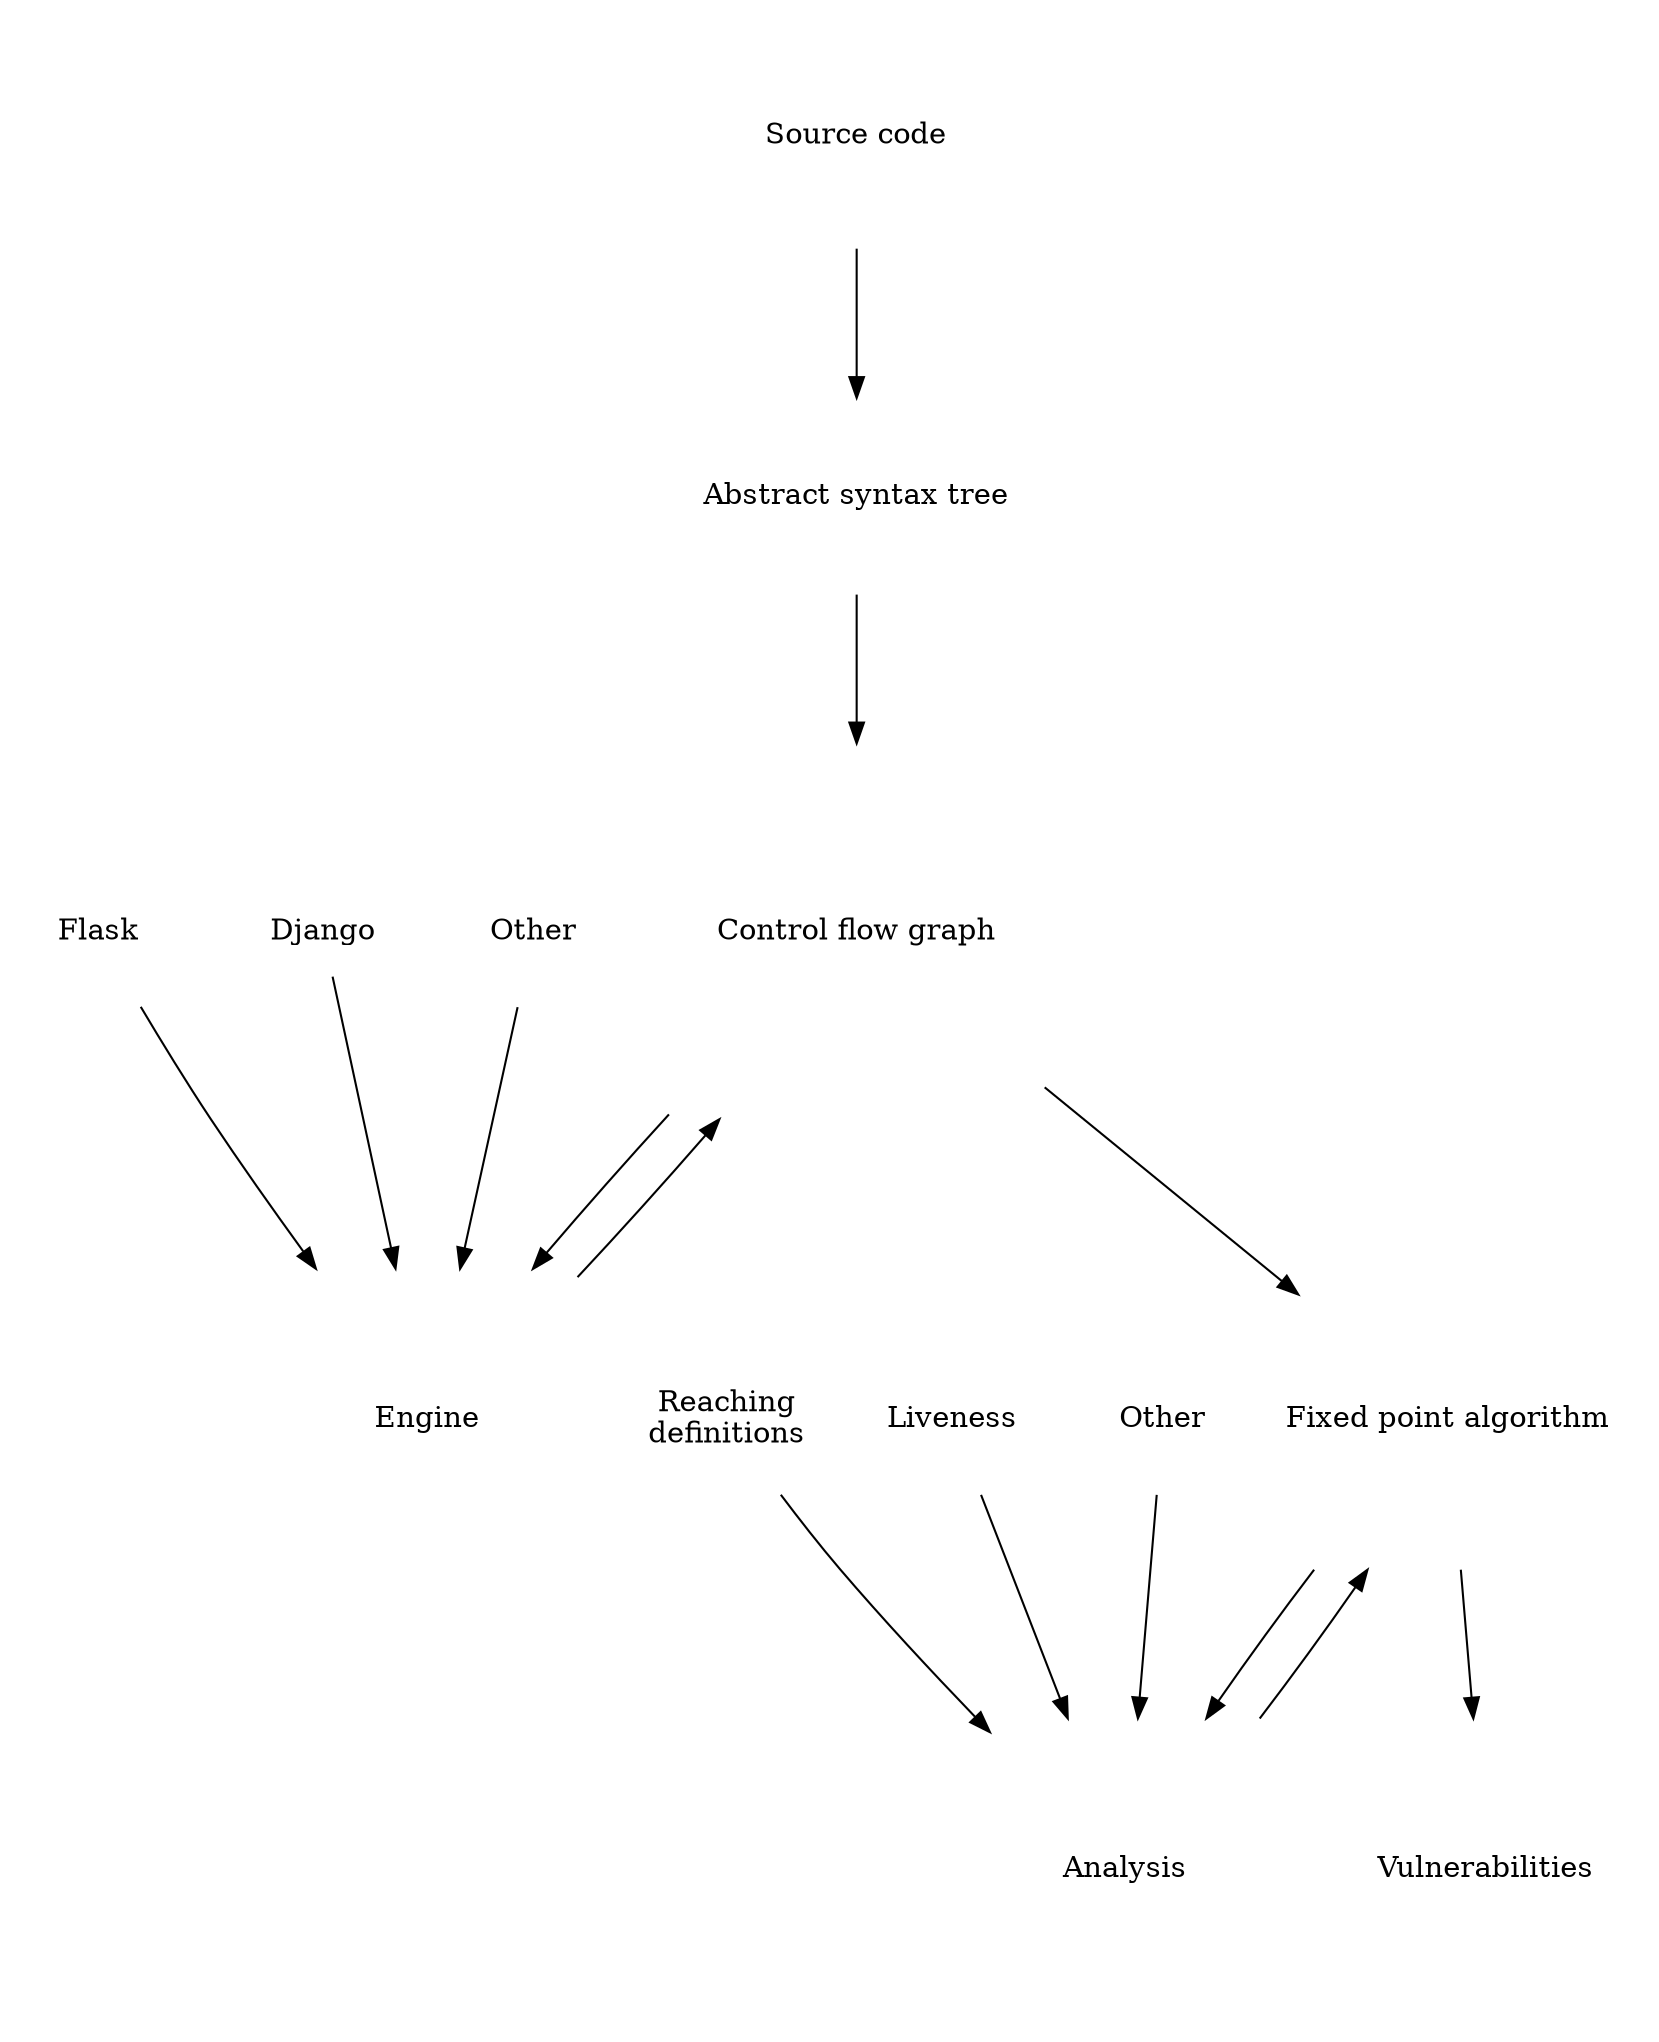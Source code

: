 digraph name {
	graph [margin=0.1, nodesep=.5, ranksep=1];
	node [shape="none", fixedsize=true, width=2, height=2];

	code [width=1.5, height=1.5, image="implementation_overview_images/source_code.png", label="Source code"];
	ast [width=1.5, height=1.3, image="implementation_overview_images/ast.gif", label="Abstract syntax tree"];
	cfg [width=2.5, height=2.5, image="implementation_overview_images/for_complete.png", label="Control flow graph"];
	engine [image="implementation_overview_images/cog_wheel.png", label="Engine"];
	flask [image="implementation_overview_images/flask.png", width=1, height=1, label="Flask"];
	django [image="implementation_overview_images/django.png", width=1, height=.6, label="Django"];
	other [image="implementation_overview_images/question_mark.png", width=.8, height=1, label="Other"];
	fixedpoint [image="implementation_overview_images/web.png", label="Fixed point algorithm"];
	analysis [image="implementation_overview_images/analysis.png", width=1.8 label="Analysis"];
	reaching_analysis [width=1, height=1, label="Reaching\ndefinitions"];
	liveness_analysis [width=1, height=1, label="Liveness"];
	other_analysis [image="implementation_overview_images/question_mark.png", width=.8, height=1, label="Other"];
	vulnerability [image="implementation_overview_images/vulnerability.png", label="Vulnerabilities"];

	code -> ast;
	ast -> cfg;
	cfg -> engine;
	 
	flask -> engine;
	django -> engine;
	other -> engine;
	engine -> cfg;

	cfg -> fixedpoint;
	fixedpoint -> analysis;

	reaching_analysis -> analysis;
	liveness_analysis -> analysis;
	other_analysis -> analysis;

	analysis -> fixedpoint;	
	fixedpoint -> vulnerability;
	}